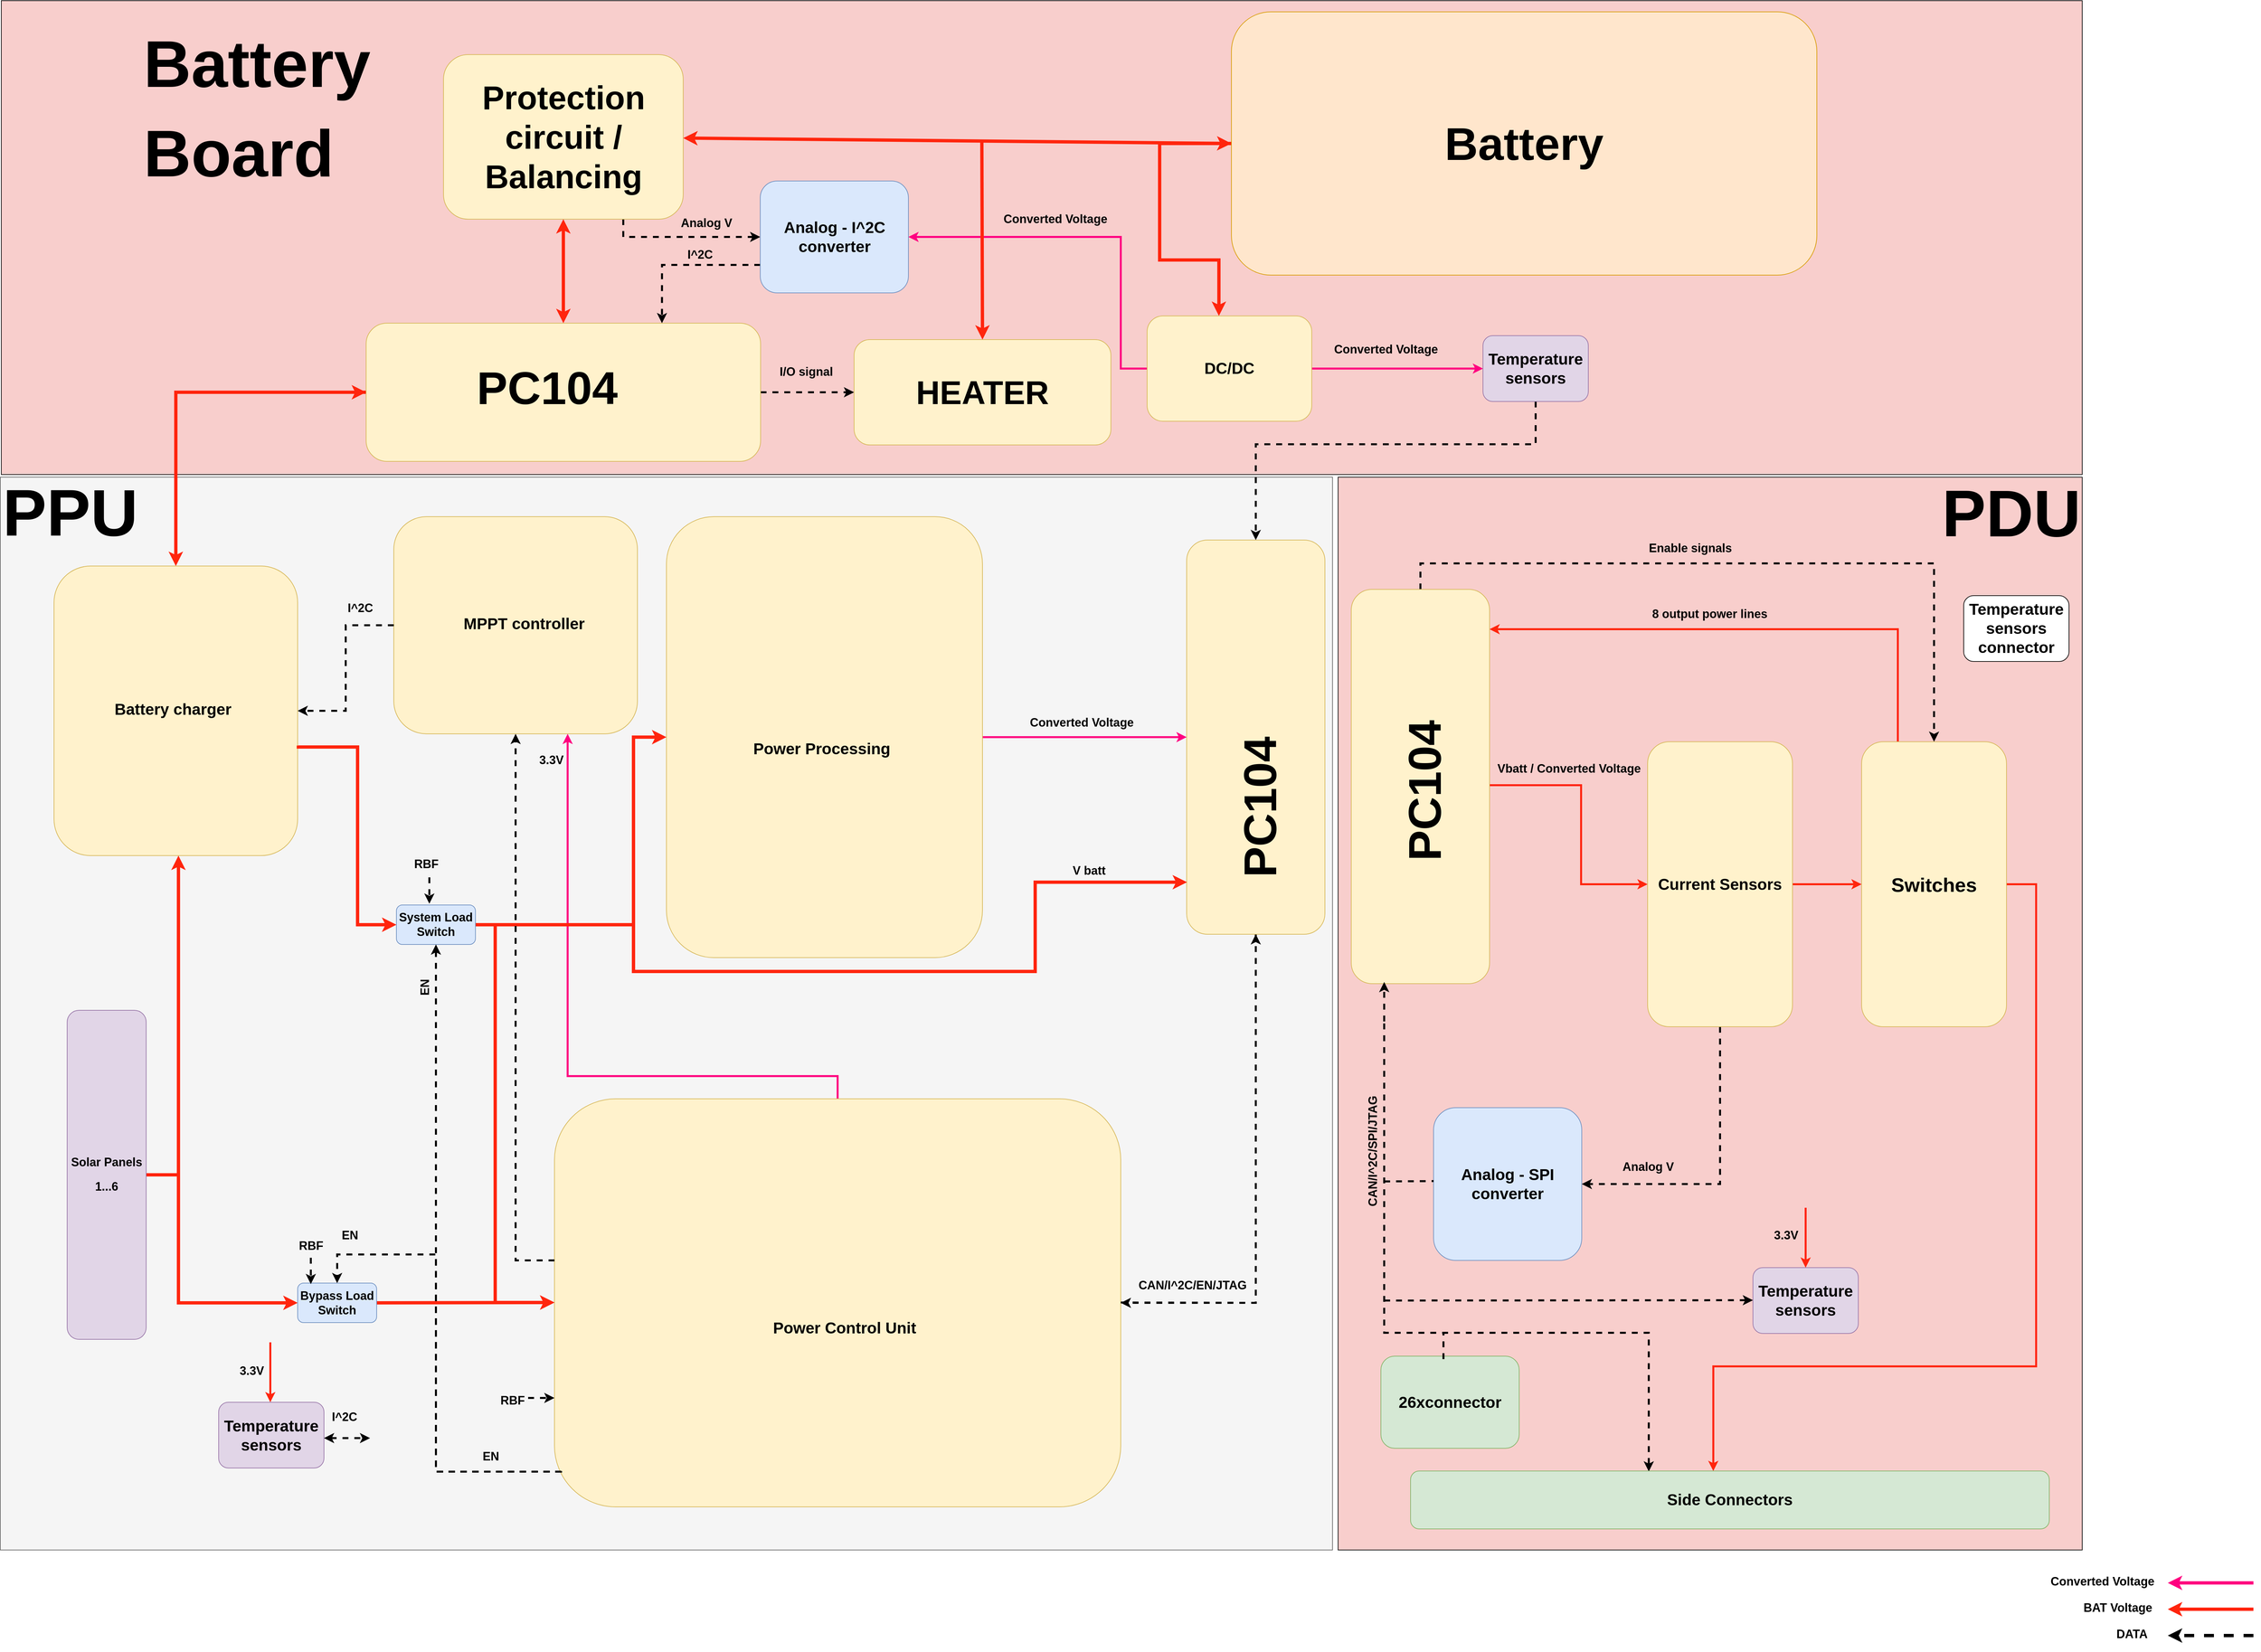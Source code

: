 <mxfile version="12.2.7" type="device" pages="1"><diagram id="giHXohWAdLUm914pXSXl" name="Page-1"><mxGraphModel dx="5321" dy="4972" grid="1" gridSize="10" guides="1" tooltips="1" connect="1" arrows="1" fold="1" page="1" pageScale="1" pageWidth="827" pageHeight="1169" math="0" shadow="0"><root><mxCell id="0"/><mxCell id="1" parent="0"/><mxCell id="T_Ia0frp9E9IHLGrRYD6-16" value="" style="rounded=0;whiteSpace=wrap;html=1;fillColor=#f5f5f5;strokeColor=#666666;fontColor=#333333;" vertex="1" parent="1"><mxGeometry x="-141.5" y="-670" width="2023" height="1630" as="geometry"/></mxCell><mxCell id="T_Ia0frp9E9IHLGrRYD6-27" value="" style="rounded=0;whiteSpace=wrap;html=1;fillColor=#F8CECC;align=left;" vertex="1" parent="1"><mxGeometry x="-140" y="-1394" width="3160" height="720" as="geometry"/></mxCell><mxCell id="T_Ia0frp9E9IHLGrRYD6-88" style="edgeStyle=orthogonalEdgeStyle;rounded=0;orthogonalLoop=1;jettySize=auto;html=1;exitX=0;exitY=0.5;exitDx=0;exitDy=0;strokeColor=#FF250D;strokeWidth=5;" edge="1" parent="1" source="T_Ia0frp9E9IHLGrRYD6-28" target="T_Ia0frp9E9IHLGrRYD6-86"><mxGeometry relative="1" as="geometry"><Array as="points"><mxPoint x="1619" y="-1177"/><mxPoint x="1619" y="-1000"/><mxPoint x="1709" y="-1000"/></Array></mxGeometry></mxCell><mxCell id="T_Ia0frp9E9IHLGrRYD6-28" value="&lt;h2 style=&quot;font-size: 70px&quot;&gt;&lt;font style=&quot;font-size: 70px&quot;&gt;Battery&lt;br&gt;&lt;/font&gt;&lt;/h2&gt;" style="rounded=1;whiteSpace=wrap;html=1;fillColor=#ffe6cc;strokeColor=#d79b00;" vertex="1" parent="1"><mxGeometry x="1728" y="-1377" width="889" height="400" as="geometry"/></mxCell><mxCell id="T_Ia0frp9E9IHLGrRYD6-37" style="edgeStyle=orthogonalEdgeStyle;rounded=0;orthogonalLoop=1;jettySize=auto;html=1;exitX=0.5;exitY=0;exitDx=0;exitDy=0;strokeColor=#FF250D;strokeWidth=5;" edge="1" parent="1" source="T_Ia0frp9E9IHLGrRYD6-29" target="_Jm-PfkKNoFrXeirZQfz-2"><mxGeometry relative="1" as="geometry"/></mxCell><mxCell id="T_Ia0frp9E9IHLGrRYD6-81" style="edgeStyle=orthogonalEdgeStyle;rounded=0;orthogonalLoop=1;jettySize=auto;html=1;exitX=0.5;exitY=1;exitDx=0;exitDy=0;strokeColor=#000000;strokeWidth=3;dashed=1;" edge="1" parent="1" source="T_Ia0frp9E9IHLGrRYD6-29" target="T_Ia0frp9E9IHLGrRYD6-78"><mxGeometry relative="1" as="geometry"/></mxCell><mxCell id="T_Ia0frp9E9IHLGrRYD6-29" value="" style="rounded=1;whiteSpace=wrap;html=1;fillColor=#fff2cc;strokeColor=#d6b656;rotation=-90;" vertex="1" parent="1"><mxGeometry x="608.5" y="-1098.5" width="210" height="599" as="geometry"/></mxCell><mxCell id="T_Ia0frp9E9IHLGrRYD6-78" value="&lt;h1 style=&quot;font-size: 50px&quot;&gt;HEATER&lt;/h1&gt;" style="rounded=1;whiteSpace=wrap;html=1;fillColor=#fff2cc;strokeColor=#d6b656;rotation=0;" vertex="1" parent="1"><mxGeometry x="1155" y="-879" width="390" height="160" as="geometry"/></mxCell><mxCell id="T_Ia0frp9E9IHLGrRYD6-89" style="edgeStyle=orthogonalEdgeStyle;rounded=0;orthogonalLoop=1;jettySize=auto;html=1;exitX=1;exitY=0.5;exitDx=0;exitDy=0;entryX=0;entryY=0.5;entryDx=0;entryDy=0;strokeColor=#FF0080;strokeWidth=3;" edge="1" parent="1" source="T_Ia0frp9E9IHLGrRYD6-86" target="T_Ia0frp9E9IHLGrRYD6-83"><mxGeometry relative="1" as="geometry"/></mxCell><mxCell id="T_Ia0frp9E9IHLGrRYD6-100" style="edgeStyle=orthogonalEdgeStyle;rounded=0;orthogonalLoop=1;jettySize=auto;html=1;exitX=0;exitY=0.5;exitDx=0;exitDy=0;entryX=1;entryY=0.5;entryDx=0;entryDy=0;strokeColor=#FF0080;strokeWidth=3;" edge="1" parent="1" source="T_Ia0frp9E9IHLGrRYD6-86" target="T_Ia0frp9E9IHLGrRYD6-98"><mxGeometry relative="1" as="geometry"><Array as="points"><mxPoint x="1560" y="-835"/><mxPoint x="1560" y="-1035"/></Array></mxGeometry></mxCell><mxCell id="T_Ia0frp9E9IHLGrRYD6-86" value="&lt;h1&gt;DC/DC&lt;/h1&gt;" style="rounded=1;whiteSpace=wrap;html=1;fillColor=#fff2cc;strokeColor=#d6b656;rotation=0;" vertex="1" parent="1"><mxGeometry x="1600" y="-915" width="250" height="160" as="geometry"/></mxCell><mxCell id="T_Ia0frp9E9IHLGrRYD6-30" value="&lt;h1 style=&quot;font-size: 70px&quot;&gt;PC104&lt;/h1&gt;" style="text;html=1;resizable=0;points=[];autosize=1;align=left;verticalAlign=top;spacingTop=-4;rotation=0;" vertex="1" parent="1"><mxGeometry x="579.5" y="-897" width="230" height="110" as="geometry"/></mxCell><mxCell id="T_Ia0frp9E9IHLGrRYD6-31" value="&lt;h1&gt;&lt;b style=&quot;white-space: normal ; font-size: 100px&quot;&gt;Battery &lt;br&gt;&lt;/b&gt;&lt;/h1&gt;&lt;h1&gt;&lt;b style=&quot;white-space: normal ; font-size: 100px&quot;&gt;Board &lt;/b&gt;&lt;br&gt;&lt;/h1&gt;" style="text;html=1;resizable=0;points=[];autosize=1;align=left;verticalAlign=top;spacingTop=-4;" vertex="1" parent="1"><mxGeometry x="73.5" y="-1377" width="360" height="140" as="geometry"/></mxCell><mxCell id="T_Ia0frp9E9IHLGrRYD6-32" value="" style="endArrow=classic;html=1;strokeColor=#FF250D;strokeWidth=5;entryX=0.5;entryY=0;entryDx=0;entryDy=0;" edge="1" parent="1" target="T_Ia0frp9E9IHLGrRYD6-29"><mxGeometry width="50" height="50" relative="1" as="geometry"><mxPoint x="243.5" y="-799" as="sourcePoint"/><mxPoint x="603.5" y="-863.5" as="targetPoint"/></mxGeometry></mxCell><mxCell id="T_Ia0frp9E9IHLGrRYD6-101" style="edgeStyle=orthogonalEdgeStyle;rounded=0;orthogonalLoop=1;jettySize=auto;html=1;exitX=0.75;exitY=1;exitDx=0;exitDy=0;entryX=0;entryY=0.5;entryDx=0;entryDy=0;strokeColor=#000000;strokeWidth=3;dashed=1;" edge="1" parent="1" source="T_Ia0frp9E9IHLGrRYD6-33" target="T_Ia0frp9E9IHLGrRYD6-98"><mxGeometry relative="1" as="geometry"/></mxCell><mxCell id="T_Ia0frp9E9IHLGrRYD6-33" value="&lt;h1 style=&quot;font-size: 50px&quot;&gt;&lt;font style=&quot;font-size: 50px&quot;&gt;Protection circuit / Balancing &lt;br&gt;&lt;/font&gt;&lt;/h1&gt;" style="rounded=1;whiteSpace=wrap;html=1;fillColor=#fff2cc;strokeColor=#d6b656;" vertex="1" parent="1"><mxGeometry x="531.5" y="-1312" width="364" height="250" as="geometry"/></mxCell><mxCell id="T_Ia0frp9E9IHLGrRYD6-34" value="" style="endArrow=classic;startArrow=classic;html=1;strokeColor=#FF250D;strokeWidth=5;entryX=0.5;entryY=1;entryDx=0;entryDy=0;exitX=1;exitY=0.5;exitDx=0;exitDy=0;" edge="1" parent="1" source="T_Ia0frp9E9IHLGrRYD6-29" target="T_Ia0frp9E9IHLGrRYD6-33"><mxGeometry width="50" height="50" relative="1" as="geometry"><mxPoint x="631.5" y="-981.5" as="sourcePoint"/><mxPoint x="681.5" y="-1031.5" as="targetPoint"/></mxGeometry></mxCell><mxCell id="T_Ia0frp9E9IHLGrRYD6-35" value="" style="endArrow=classic;startArrow=classic;html=1;strokeColor=#FF250D;strokeWidth=5;entryX=0;entryY=0.5;entryDx=0;entryDy=0;" edge="1" parent="1" source="T_Ia0frp9E9IHLGrRYD6-33" target="T_Ia0frp9E9IHLGrRYD6-28"><mxGeometry width="50" height="50" relative="1" as="geometry"><mxPoint x="923" y="-949" as="sourcePoint"/><mxPoint x="923" y="-1107" as="targetPoint"/></mxGeometry></mxCell><mxCell id="fzKdY-Oumn7kbAX8z68p-8" value="" style="rounded=1;whiteSpace=wrap;html=1;fillColor=#fff2cc;strokeColor=#d6b656;" parent="1" vertex="1"><mxGeometry x="456" y="-610" width="370" height="330" as="geometry"/></mxCell><mxCell id="T_Ia0frp9E9IHLGrRYD6-4" style="edgeStyle=orthogonalEdgeStyle;rounded=0;orthogonalLoop=1;jettySize=auto;html=1;exitX=0.5;exitY=0;exitDx=0;exitDy=0;strokeColor=#FF0080;strokeWidth=3;" edge="1" parent="1" source="_Jm-PfkKNoFrXeirZQfz-40"><mxGeometry relative="1" as="geometry"><mxPoint x="720" y="-280" as="targetPoint"/><Array as="points"><mxPoint x="1130" y="240"/><mxPoint x="720" y="240"/></Array></mxGeometry></mxCell><mxCell id="_Jm-PfkKNoFrXeirZQfz-40" value="" style="rounded=1;whiteSpace=wrap;html=1;fillColor=#fff2cc;strokeColor=#d6b656;" parent="1" vertex="1"><mxGeometry x="700" y="274.5" width="860" height="620" as="geometry"/></mxCell><mxCell id="_Jm-PfkKNoFrXeirZQfz-77" value="" style="rounded=0;whiteSpace=wrap;html=1;fillColor=#F8CECC;" parent="1" vertex="1"><mxGeometry x="1890" y="-670" width="1130" height="1630" as="geometry"/></mxCell><mxCell id="T_Ia0frp9E9IHLGrRYD6-46" style="edgeStyle=orthogonalEdgeStyle;rounded=0;orthogonalLoop=1;jettySize=auto;html=1;exitX=0.5;exitY=1;exitDx=0;exitDy=0;entryX=1;entryY=0.5;entryDx=0;entryDy=0;strokeColor=#000000;strokeWidth=3;dashed=1;" edge="1" parent="1" source="_Jm-PfkKNoFrXeirZQfz-73" target="_Jm-PfkKNoFrXeirZQfz-40"><mxGeometry relative="1" as="geometry"/></mxCell><mxCell id="_Jm-PfkKNoFrXeirZQfz-73" value="" style="rounded=1;whiteSpace=wrap;html=1;fillColor=#fff2cc;strokeColor=#d6b656;" parent="1" vertex="1"><mxGeometry x="1660" y="-574.5" width="210" height="599" as="geometry"/></mxCell><mxCell id="T_Ia0frp9E9IHLGrRYD6-45" style="edgeStyle=orthogonalEdgeStyle;rounded=0;orthogonalLoop=1;jettySize=auto;html=1;exitX=1;exitY=0.5;exitDx=0;exitDy=0;entryX=0;entryY=0.5;entryDx=0;entryDy=0;strokeColor=#FF0080;strokeWidth=3;" edge="1" parent="1" source="_Jm-PfkKNoFrXeirZQfz-18" target="_Jm-PfkKNoFrXeirZQfz-73"><mxGeometry relative="1" as="geometry"/></mxCell><mxCell id="_Jm-PfkKNoFrXeirZQfz-18" value="" style="rounded=1;whiteSpace=wrap;html=1;fillColor=#fff2cc;strokeColor=#d6b656;" parent="1" vertex="1"><mxGeometry x="870" y="-610" width="480" height="670" as="geometry"/></mxCell><mxCell id="_Jm-PfkKNoFrXeirZQfz-2" value="" style="rounded=1;whiteSpace=wrap;html=1;fillColor=#fff2cc;strokeColor=#d6b656;" parent="1" vertex="1"><mxGeometry x="-60" y="-535" width="370" height="440" as="geometry"/></mxCell><mxCell id="_Jm-PfkKNoFrXeirZQfz-14" style="edgeStyle=orthogonalEdgeStyle;rounded=0;orthogonalLoop=1;jettySize=auto;html=1;exitX=1;exitY=0.5;exitDx=0;exitDy=0;strokeColor=#FF250D;strokeWidth=5;" parent="1" source="_Jm-PfkKNoFrXeirZQfz-1" edge="1"><mxGeometry relative="1" as="geometry"><Array as="points"><mxPoint x="129" y="390"/><mxPoint x="129" y="-95"/></Array><mxPoint x="129" y="-95" as="targetPoint"/></mxGeometry></mxCell><mxCell id="_Jm-PfkKNoFrXeirZQfz-46" style="edgeStyle=orthogonalEdgeStyle;rounded=0;orthogonalLoop=1;jettySize=auto;html=1;exitX=1;exitY=0.5;exitDx=0;exitDy=0;entryX=0;entryY=0.5;entryDx=0;entryDy=0;strokeColor=#FF250D;strokeWidth=5;" parent="1" source="_Jm-PfkKNoFrXeirZQfz-1" target="_Jm-PfkKNoFrXeirZQfz-45" edge="1"><mxGeometry relative="1" as="geometry"><Array as="points"><mxPoint x="129" y="390"/><mxPoint x="129" y="585"/></Array></mxGeometry></mxCell><mxCell id="_Jm-PfkKNoFrXeirZQfz-1" value="&lt;div&gt;&lt;h2&gt;Solar Panels&lt;/h2&gt;&lt;/div&gt;&lt;div&gt;&lt;h2&gt;1...6&lt;/h2&gt;&lt;/div&gt;" style="rounded=1;whiteSpace=wrap;html=1;fillColor=#e1d5e7;strokeColor=#9673a6;" parent="1" vertex="1"><mxGeometry x="-40" y="140" width="120" height="500" as="geometry"/></mxCell><mxCell id="_Jm-PfkKNoFrXeirZQfz-17" value="" style="edgeStyle=orthogonalEdgeStyle;rounded=0;orthogonalLoop=1;jettySize=auto;html=1;strokeColor=#FF250D;strokeWidth=5;exitX=1.003;exitY=0.62;exitDx=0;exitDy=0;exitPerimeter=0;" parent="1" source="_Jm-PfkKNoFrXeirZQfz-2" target="_Jm-PfkKNoFrXeirZQfz-16" edge="1"><mxGeometry relative="1" as="geometry"><Array as="points"><mxPoint x="311" y="-260"/><mxPoint x="401" y="-260"/><mxPoint x="401" y="10"/></Array><mxPoint x="410" y="-260" as="sourcePoint"/></mxGeometry></mxCell><mxCell id="_Jm-PfkKNoFrXeirZQfz-146" style="edgeStyle=orthogonalEdgeStyle;rounded=0;orthogonalLoop=1;jettySize=auto;html=1;exitX=1;exitY=0.5;exitDx=0;exitDy=0;entryX=0.003;entryY=0.868;entryDx=0;entryDy=0;entryPerimeter=0;strokeColor=#FF250D;strokeWidth=5;" parent="1" source="_Jm-PfkKNoFrXeirZQfz-16" target="_Jm-PfkKNoFrXeirZQfz-73" edge="1"><mxGeometry relative="1" as="geometry"><Array as="points"><mxPoint x="820" y="10"/><mxPoint x="820" y="81"/><mxPoint x="1430" y="81"/><mxPoint x="1430" y="-55"/></Array></mxGeometry></mxCell><mxCell id="fzKdY-Oumn7kbAX8z68p-27" style="edgeStyle=orthogonalEdgeStyle;rounded=0;orthogonalLoop=1;jettySize=auto;html=1;exitX=1;exitY=0.5;exitDx=0;exitDy=0;strokeWidth=5;strokeColor=#FF250D;" parent="1" source="_Jm-PfkKNoFrXeirZQfz-16" edge="1"><mxGeometry relative="1" as="geometry"><Array as="points"><mxPoint x="610" y="10"/><mxPoint x="610" y="584"/></Array><mxPoint x="700" y="584" as="targetPoint"/></mxGeometry></mxCell><mxCell id="T_Ia0frp9E9IHLGrRYD6-6" style="edgeStyle=orthogonalEdgeStyle;rounded=0;orthogonalLoop=1;jettySize=auto;html=1;exitX=1;exitY=0.5;exitDx=0;exitDy=0;strokeColor=#FF250D;strokeWidth=5;" edge="1" parent="1" source="_Jm-PfkKNoFrXeirZQfz-16" target="_Jm-PfkKNoFrXeirZQfz-18"><mxGeometry relative="1" as="geometry"><Array as="points"><mxPoint x="820" y="10"/><mxPoint x="820" y="-275"/></Array></mxGeometry></mxCell><mxCell id="_Jm-PfkKNoFrXeirZQfz-16" value="&lt;h2&gt;System Load Switch&lt;/h2&gt;" style="rounded=1;whiteSpace=wrap;html=1;fillColor=#dae8fc;strokeColor=#6c8ebf;" parent="1" vertex="1"><mxGeometry x="460" y="-20" width="120" height="60" as="geometry"/></mxCell><mxCell id="_Jm-PfkKNoFrXeirZQfz-13" value="&lt;h1&gt;Battery charger&lt;/h1&gt;" style="text;html=1;resizable=0;points=[];autosize=1;align=left;verticalAlign=top;spacingTop=-4;" parent="1" vertex="1"><mxGeometry x="30" y="-350" width="190" height="50" as="geometry"/></mxCell><mxCell id="_Jm-PfkKNoFrXeirZQfz-41" value="&lt;h1&gt;Power Processing&lt;/h1&gt;" style="text;html=1;resizable=0;points=[];autosize=1;align=left;verticalAlign=top;spacingTop=-4;" parent="1" vertex="1"><mxGeometry x="1000" y="-290" width="220" height="50" as="geometry"/></mxCell><mxCell id="_Jm-PfkKNoFrXeirZQfz-47" style="edgeStyle=orthogonalEdgeStyle;rounded=0;orthogonalLoop=1;jettySize=auto;html=1;exitX=1;exitY=0.5;exitDx=0;exitDy=0;strokeColor=#FF250D;strokeWidth=5;" parent="1" source="_Jm-PfkKNoFrXeirZQfz-45" edge="1"><mxGeometry relative="1" as="geometry"><mxPoint x="700" y="584" as="targetPoint"/></mxGeometry></mxCell><mxCell id="_Jm-PfkKNoFrXeirZQfz-45" value="&lt;h2&gt;Bypass Load Switch&lt;/h2&gt;" style="rounded=1;whiteSpace=wrap;html=1;fillColor=#dae8fc;strokeColor=#6c8ebf;" parent="1" vertex="1"><mxGeometry x="310" y="554.5" width="120" height="60" as="geometry"/></mxCell><mxCell id="_Jm-PfkKNoFrXeirZQfz-57" style="edgeStyle=orthogonalEdgeStyle;rounded=0;orthogonalLoop=1;jettySize=auto;html=1;entryX=0.5;entryY=0;entryDx=0;entryDy=0;strokeColor=#000000;strokeWidth=3;dashed=1;" parent="1" target="_Jm-PfkKNoFrXeirZQfz-45" edge="1"><mxGeometry relative="1" as="geometry"><Array as="points"><mxPoint x="520" y="841"/><mxPoint x="520" y="511"/><mxPoint x="370" y="511"/></Array><mxPoint x="710" y="840" as="sourcePoint"/></mxGeometry></mxCell><mxCell id="_Jm-PfkKNoFrXeirZQfz-60" style="edgeStyle=orthogonalEdgeStyle;rounded=0;orthogonalLoop=1;jettySize=auto;html=1;dashed=1;strokeColor=#000000;strokeWidth=3;" parent="1" target="_Jm-PfkKNoFrXeirZQfz-16" edge="1"><mxGeometry relative="1" as="geometry"><Array as="points"><mxPoint x="520" y="841"/></Array><mxPoint x="710" y="841" as="sourcePoint"/></mxGeometry></mxCell><mxCell id="fzKdY-Oumn7kbAX8z68p-13" style="edgeStyle=orthogonalEdgeStyle;rounded=0;orthogonalLoop=1;jettySize=auto;html=1;dashed=1;strokeWidth=3;" parent="1" edge="1"><mxGeometry relative="1" as="geometry"><Array as="points"><mxPoint x="641" y="520"/></Array><mxPoint x="700" y="520" as="sourcePoint"/><mxPoint x="641" y="-280" as="targetPoint"/></mxGeometry></mxCell><mxCell id="_Jm-PfkKNoFrXeirZQfz-56" value="&lt;h1&gt;Power Control Unit&lt;/h1&gt;" style="text;html=1;resizable=0;points=[];autosize=1;align=left;verticalAlign=top;spacingTop=-4;" parent="1" vertex="1"><mxGeometry x="1030" y="590" width="230" height="50" as="geometry"/></mxCell><mxCell id="_Jm-PfkKNoFrXeirZQfz-123" style="edgeStyle=orthogonalEdgeStyle;rounded=0;orthogonalLoop=1;jettySize=auto;html=1;dashed=1;strokeColor=#000000;strokeWidth=3;" parent="1" target="_Jm-PfkKNoFrXeirZQfz-73" edge="1"><mxGeometry relative="1" as="geometry"><mxPoint x="1560" y="584" as="sourcePoint"/></mxGeometry></mxCell><mxCell id="_Jm-PfkKNoFrXeirZQfz-155" style="edgeStyle=orthogonalEdgeStyle;rounded=0;orthogonalLoop=1;jettySize=auto;html=1;exitX=0.5;exitY=0;exitDx=0;exitDy=0;entryX=0.5;entryY=0;entryDx=0;entryDy=0;strokeColor=#000000;strokeWidth=3;dashed=1;" parent="1" source="_Jm-PfkKNoFrXeirZQfz-82" target="_Jm-PfkKNoFrXeirZQfz-132" edge="1"><mxGeometry relative="1" as="geometry"><Array as="points"><mxPoint x="2015" y="-539"/><mxPoint x="2795" y="-539"/></Array></mxGeometry></mxCell><mxCell id="_Jm-PfkKNoFrXeirZQfz-160" style="edgeStyle=orthogonalEdgeStyle;rounded=0;orthogonalLoop=1;jettySize=auto;html=1;entryX=0.373;entryY=0.008;entryDx=0;entryDy=0;entryPerimeter=0;strokeColor=#000000;strokeWidth=3;dashed=1;" parent="1" target="_Jm-PfkKNoFrXeirZQfz-157" edge="1"><mxGeometry relative="1" as="geometry"><Array as="points"><mxPoint x="1960" y="170"/><mxPoint x="1960" y="630"/><mxPoint x="2362" y="630"/></Array><mxPoint x="1960" y="160" as="sourcePoint"/></mxGeometry></mxCell><mxCell id="T_Ia0frp9E9IHLGrRYD6-57" style="edgeStyle=orthogonalEdgeStyle;rounded=0;orthogonalLoop=1;jettySize=auto;html=1;strokeColor=#FF250D;strokeWidth=3;entryX=0;entryY=0.5;entryDx=0;entryDy=0;" edge="1" parent="1" target="_Jm-PfkKNoFrXeirZQfz-135"><mxGeometry relative="1" as="geometry"><mxPoint x="2120" y="-201" as="sourcePoint"/><mxPoint x="2360" y="-201" as="targetPoint"/><Array as="points"><mxPoint x="2259" y="-202"/><mxPoint x="2259" y="-52"/></Array></mxGeometry></mxCell><mxCell id="_Jm-PfkKNoFrXeirZQfz-82" value="" style="rounded=1;whiteSpace=wrap;html=1;fillColor=#fff2cc;strokeColor=#d6b656;" parent="1" vertex="1"><mxGeometry x="1910" y="-499.5" width="210" height="599" as="geometry"/></mxCell><mxCell id="_Jm-PfkKNoFrXeirZQfz-74" value="&lt;h1 style=&quot;font-size: 100px&quot;&gt;&lt;font style=&quot;font-size: 100px&quot;&gt;PDU&lt;/font&gt;&lt;/h1&gt;" style="text;html=1;resizable=0;points=[];autosize=1;align=left;verticalAlign=top;spacingTop=-4;" parent="1" vertex="1"><mxGeometry x="2805" y="-745" width="230" height="150" as="geometry"/></mxCell><mxCell id="_Jm-PfkKNoFrXeirZQfz-79" value="&lt;h1&gt;&lt;font style=&quot;font-size: 100px&quot;&gt;PPU&lt;/font&gt;&lt;/h1&gt;" style="text;html=1;resizable=0;points=[];autosize=1;align=left;verticalAlign=top;spacingTop=-4;" parent="1" vertex="1"><mxGeometry x="-140" y="-695" width="220" height="80" as="geometry"/></mxCell><mxCell id="_Jm-PfkKNoFrXeirZQfz-80" value="&lt;h1 style=&quot;font-size: 70px&quot;&gt;PC104&lt;/h1&gt;" style="text;html=1;resizable=0;points=[];autosize=1;align=left;verticalAlign=top;spacingTop=-4;rotation=-90;" parent="1" vertex="1"><mxGeometry x="1620" y="-230" width="230" height="110" as="geometry"/></mxCell><mxCell id="_Jm-PfkKNoFrXeirZQfz-84" value="&lt;h1 style=&quot;font-size: 70px&quot;&gt;PC104&lt;/h1&gt;" style="text;html=1;resizable=0;points=[];autosize=1;align=left;verticalAlign=top;spacingTop=-4;rotation=-90;" parent="1" vertex="1"><mxGeometry x="1870" y="-255" width="230" height="110" as="geometry"/></mxCell><mxCell id="_Jm-PfkKNoFrXeirZQfz-126" value="&lt;h2&gt;CAN/I^2C/EN/JTAG&lt;/h2&gt;" style="text;html=1;resizable=0;points=[];autosize=1;align=left;verticalAlign=top;spacingTop=-4;" parent="1" vertex="1"><mxGeometry x="1585" y="529.5" width="180" height="50" as="geometry"/></mxCell><mxCell id="_Jm-PfkKNoFrXeirZQfz-130" value="&lt;h1&gt;26xconnector&lt;/h1&gt;" style="rounded=1;whiteSpace=wrap;html=1;fillColor=#d5e8d4;strokeColor=#82b366;" parent="1" vertex="1"><mxGeometry x="1955" y="665.5" width="210" height="140" as="geometry"/></mxCell><mxCell id="_Jm-PfkKNoFrXeirZQfz-153" style="edgeStyle=orthogonalEdgeStyle;rounded=0;orthogonalLoop=1;jettySize=auto;html=1;exitX=0.25;exitY=0;exitDx=0;exitDy=0;strokeColor=#FF250D;strokeWidth=3;" parent="1" source="_Jm-PfkKNoFrXeirZQfz-132" target="_Jm-PfkKNoFrXeirZQfz-82" edge="1"><mxGeometry relative="1" as="geometry"><Array as="points"><mxPoint x="2740" y="-439"/></Array></mxGeometry></mxCell><mxCell id="_Jm-PfkKNoFrXeirZQfz-159" style="edgeStyle=orthogonalEdgeStyle;rounded=0;orthogonalLoop=1;jettySize=auto;html=1;exitX=1;exitY=0.5;exitDx=0;exitDy=0;entryX=0.474;entryY=0;entryDx=0;entryDy=0;entryPerimeter=0;strokeColor=#FF250D;strokeWidth=3;" parent="1" source="_Jm-PfkKNoFrXeirZQfz-132" target="_Jm-PfkKNoFrXeirZQfz-157" edge="1"><mxGeometry relative="1" as="geometry"><Array as="points"><mxPoint x="2950" y="-51"/><mxPoint x="2950" y="681"/><mxPoint x="2460" y="681"/></Array></mxGeometry></mxCell><mxCell id="_Jm-PfkKNoFrXeirZQfz-132" value="&lt;h1 style=&quot;font-size: 30px&quot;&gt;Switches&lt;/h1&gt;" style="rounded=1;whiteSpace=wrap;html=1;fillColor=#fff2cc;strokeColor=#d6b656;" parent="1" vertex="1"><mxGeometry x="2685" y="-268" width="220" height="433" as="geometry"/></mxCell><mxCell id="_Jm-PfkKNoFrXeirZQfz-137" style="edgeStyle=orthogonalEdgeStyle;rounded=0;orthogonalLoop=1;jettySize=auto;html=1;exitX=1;exitY=0.5;exitDx=0;exitDy=0;strokeColor=#FF250D;strokeWidth=3;" parent="1" source="_Jm-PfkKNoFrXeirZQfz-135" target="_Jm-PfkKNoFrXeirZQfz-132" edge="1"><mxGeometry relative="1" as="geometry"/></mxCell><mxCell id="_Jm-PfkKNoFrXeirZQfz-149" style="edgeStyle=orthogonalEdgeStyle;rounded=0;orthogonalLoop=1;jettySize=auto;html=1;exitX=0.5;exitY=1;exitDx=0;exitDy=0;entryX=1;entryY=0.5;entryDx=0;entryDy=0;strokeColor=#000000;strokeWidth=3;dashed=1;" parent="1" source="_Jm-PfkKNoFrXeirZQfz-135" target="_Jm-PfkKNoFrXeirZQfz-148" edge="1"><mxGeometry relative="1" as="geometry"/></mxCell><mxCell id="_Jm-PfkKNoFrXeirZQfz-135" value="&lt;h1&gt;Current Sensors&lt;/h1&gt;" style="rounded=1;whiteSpace=wrap;html=1;fillColor=#fff2cc;strokeColor=#d6b656;" parent="1" vertex="1"><mxGeometry x="2360" y="-268" width="220" height="433" as="geometry"/></mxCell><mxCell id="_Jm-PfkKNoFrXeirZQfz-147" value="&lt;h2&gt;V batt&lt;/h2&gt;" style="text;html=1;resizable=0;points=[];autosize=1;align=left;verticalAlign=top;spacingTop=-4;" parent="1" vertex="1"><mxGeometry x="1485" y="-100" width="60" height="50" as="geometry"/></mxCell><mxCell id="_Jm-PfkKNoFrXeirZQfz-148" value="&lt;h1&gt;Analog - SPI converter&lt;/h1&gt;" style="rounded=1;whiteSpace=wrap;html=1;fillColor=#dae8fc;strokeColor=#6c8ebf;" parent="1" vertex="1"><mxGeometry x="2035" y="288" width="225" height="232" as="geometry"/></mxCell><mxCell id="_Jm-PfkKNoFrXeirZQfz-150" value="&lt;h2&gt;Analog V&lt;br&gt;&lt;/h2&gt;" style="text;html=1;resizable=0;points=[];autosize=1;align=left;verticalAlign=top;spacingTop=-4;" parent="1" vertex="1"><mxGeometry x="2320" y="350" width="90" height="50" as="geometry"/></mxCell><mxCell id="_Jm-PfkKNoFrXeirZQfz-154" value="&lt;h2&gt;8 output power lines&lt;br&gt;&lt;/h2&gt;" style="text;html=1;resizable=0;points=[];autosize=1;align=left;verticalAlign=top;spacingTop=-4;" parent="1" vertex="1"><mxGeometry x="2365" y="-490" width="190" height="50" as="geometry"/></mxCell><mxCell id="_Jm-PfkKNoFrXeirZQfz-156" value="&lt;h2&gt;Enable signals&lt;/h2&gt;" style="text;html=1;resizable=0;points=[];autosize=1;align=left;verticalAlign=top;spacingTop=-4;" parent="1" vertex="1"><mxGeometry x="2360" y="-590" width="140" height="50" as="geometry"/></mxCell><mxCell id="_Jm-PfkKNoFrXeirZQfz-157" value="&lt;h1&gt;Side Connectors&lt;/h1&gt;" style="rounded=1;whiteSpace=wrap;html=1;fillColor=#d5e8d4;strokeColor=#82b366;" parent="1" vertex="1"><mxGeometry x="2000" y="840" width="970" height="88" as="geometry"/></mxCell><mxCell id="_Jm-PfkKNoFrXeirZQfz-165" value="&lt;h1&gt;Temperature sensors&lt;/h1&gt;" style="rounded=1;whiteSpace=wrap;html=1;fillColor=#e1d5e7;strokeColor=#9673a6;" parent="1" vertex="1"><mxGeometry x="2520" y="531" width="160" height="100" as="geometry"/></mxCell><mxCell id="_Jm-PfkKNoFrXeirZQfz-168" value="&lt;h2&gt;3.3V&lt;/h2&gt;" style="text;html=1;resizable=0;points=[];autosize=1;align=left;verticalAlign=top;spacingTop=-4;" parent="1" vertex="1"><mxGeometry x="2550" y="454" width="50" height="50" as="geometry"/></mxCell><mxCell id="_Jm-PfkKNoFrXeirZQfz-169" value="" style="endArrow=classic;html=1;strokeColor=#FF250D;strokeWidth=3;entryX=0.5;entryY=0;entryDx=0;entryDy=0;" parent="1" target="_Jm-PfkKNoFrXeirZQfz-165" edge="1"><mxGeometry width="50" height="50" relative="1" as="geometry"><mxPoint x="2600" y="440" as="sourcePoint"/><mxPoint x="2650" y="375" as="targetPoint"/></mxGeometry></mxCell><mxCell id="_Jm-PfkKNoFrXeirZQfz-173" value="&lt;h1&gt;Temperature sensors&lt;/h1&gt;" style="rounded=1;whiteSpace=wrap;html=1;fillColor=#e1d5e7;strokeColor=#9673a6;" parent="1" vertex="1"><mxGeometry x="190" y="735.5" width="160" height="100" as="geometry"/></mxCell><mxCell id="_Jm-PfkKNoFrXeirZQfz-174" value="" style="endArrow=classic;html=1;strokeColor=#FF250D;strokeWidth=3;entryX=0.5;entryY=0;entryDx=0;entryDy=0;" parent="1" edge="1"><mxGeometry width="50" height="50" relative="1" as="geometry"><mxPoint x="268.5" y="644.5" as="sourcePoint"/><mxPoint x="268.5" y="735.5" as="targetPoint"/></mxGeometry></mxCell><mxCell id="_Jm-PfkKNoFrXeirZQfz-175" value="&lt;h2&gt;3.3V&lt;/h2&gt;" style="text;html=1;resizable=0;points=[];autosize=1;align=left;verticalAlign=top;spacingTop=-4;" parent="1" vertex="1"><mxGeometry x="220" y="660" width="50" height="50" as="geometry"/></mxCell><mxCell id="_Jm-PfkKNoFrXeirZQfz-177" value="" style="endArrow=classic;startArrow=classic;html=1;dashed=1;strokeColor=#000000;strokeWidth=3;" parent="1" edge="1"><mxGeometry width="50" height="50" relative="1" as="geometry"><mxPoint x="350" y="790" as="sourcePoint"/><mxPoint x="420" y="790" as="targetPoint"/></mxGeometry></mxCell><mxCell id="_Jm-PfkKNoFrXeirZQfz-178" value="&lt;h2&gt;I^2C&lt;/h2&gt;" style="text;html=1;resizable=0;points=[];autosize=1;align=left;verticalAlign=top;spacingTop=-4;" parent="1" vertex="1"><mxGeometry x="360" y="730" width="50" height="50" as="geometry"/></mxCell><mxCell id="fzKdY-Oumn7kbAX8z68p-11" style="edgeStyle=orthogonalEdgeStyle;rounded=0;orthogonalLoop=1;jettySize=auto;html=1;exitX=0;exitY=0.5;exitDx=0;exitDy=0;strokeWidth=3;dashed=1;" parent="1" source="fzKdY-Oumn7kbAX8z68p-8" target="_Jm-PfkKNoFrXeirZQfz-2" edge="1"><mxGeometry relative="1" as="geometry"><mxPoint x="566" y="-465" as="sourcePoint"/></mxGeometry></mxCell><mxCell id="fzKdY-Oumn7kbAX8z68p-12" value="&lt;h1&gt;MPPT controller&lt;/h1&gt;" style="text;html=1;resizable=0;points=[];autosize=1;align=left;verticalAlign=top;spacingTop=-4;" parent="1" vertex="1"><mxGeometry x="560" y="-480" width="200" height="50" as="geometry"/></mxCell><mxCell id="fzKdY-Oumn7kbAX8z68p-18" value="&lt;h1&gt;Temperature sensors connector&lt;/h1&gt;" style="rounded=1;whiteSpace=wrap;html=1;" parent="1" vertex="1"><mxGeometry x="2840" y="-490" width="160" height="100" as="geometry"/></mxCell><mxCell id="T_Ia0frp9E9IHLGrRYD6-9" value="&lt;h2&gt;I^2C&lt;/h2&gt;" style="text;html=1;resizable=0;points=[];autosize=1;align=left;verticalAlign=top;spacingTop=-4;rotation=0;" vertex="1" parent="1"><mxGeometry x="383.5" y="-499.5" width="50" height="50" as="geometry"/></mxCell><mxCell id="T_Ia0frp9E9IHLGrRYD6-10" value="&lt;h2&gt;EN&lt;/h2&gt;" style="text;html=1;resizable=0;points=[];autosize=1;align=left;verticalAlign=top;spacingTop=-4;" vertex="1" parent="1"><mxGeometry x="375" y="454" width="40" height="50" as="geometry"/></mxCell><mxCell id="T_Ia0frp9E9IHLGrRYD6-11" value="&lt;h2&gt;EN&lt;/h2&gt;" style="text;html=1;resizable=0;points=[];autosize=1;align=left;verticalAlign=top;spacingTop=-4;" vertex="1" parent="1"><mxGeometry x="588.5" y="790" width="40" height="50" as="geometry"/></mxCell><mxCell id="T_Ia0frp9E9IHLGrRYD6-13" value="&lt;h2&gt;EN&lt;/h2&gt;" style="text;html=1;resizable=0;points=[];autosize=1;align=left;verticalAlign=top;spacingTop=-4;rotation=-90;" vertex="1" parent="1"><mxGeometry x="480" y="74.5" width="40" height="50" as="geometry"/></mxCell><mxCell id="T_Ia0frp9E9IHLGrRYD6-48" value="" style="endArrow=classic;html=1;dashed=1;strokeColor=#000000;strokeWidth=3;" edge="1" parent="1"><mxGeometry width="50" height="50" relative="1" as="geometry"><mxPoint x="330" y="516" as="sourcePoint"/><mxPoint x="330" y="556" as="targetPoint"/></mxGeometry></mxCell><mxCell id="T_Ia0frp9E9IHLGrRYD6-49" value="&lt;h2&gt;RBF&lt;/h2&gt;" style="text;html=1;resizable=0;points=[];autosize=1;align=left;verticalAlign=top;spacingTop=-4;" vertex="1" parent="1"><mxGeometry x="310" y="470" width="50" height="50" as="geometry"/></mxCell><mxCell id="T_Ia0frp9E9IHLGrRYD6-50" value="" style="endArrow=classic;html=1;dashed=1;strokeColor=#000000;strokeWidth=3;" edge="1" parent="1"><mxGeometry width="50" height="50" relative="1" as="geometry"><mxPoint x="510.0" y="-62" as="sourcePoint"/><mxPoint x="510.0" y="-22" as="targetPoint"/></mxGeometry></mxCell><mxCell id="T_Ia0frp9E9IHLGrRYD6-51" value="&lt;h2&gt;RBF&lt;/h2&gt;" style="text;html=1;resizable=0;points=[];autosize=1;align=left;verticalAlign=top;spacingTop=-4;" vertex="1" parent="1"><mxGeometry x="485" y="-110" width="50" height="50" as="geometry"/></mxCell><mxCell id="T_Ia0frp9E9IHLGrRYD6-52" value="&lt;h2&gt;3.3V&lt;/h2&gt;" style="text;html=1;resizable=0;points=[];autosize=1;align=left;verticalAlign=top;spacingTop=-4;" vertex="1" parent="1"><mxGeometry x="675" y="-268" width="50" height="50" as="geometry"/></mxCell><mxCell id="T_Ia0frp9E9IHLGrRYD6-54" value="" style="endArrow=classic;html=1;dashed=1;strokeColor=#000000;strokeWidth=3;" edge="1" parent="1"><mxGeometry width="50" height="50" relative="1" as="geometry"><mxPoint x="660" y="729" as="sourcePoint"/><mxPoint x="700.0" y="729" as="targetPoint"/></mxGeometry></mxCell><mxCell id="T_Ia0frp9E9IHLGrRYD6-55" value="&lt;h2&gt;RBF&lt;/h2&gt;" style="text;html=1;resizable=0;points=[];autosize=1;align=left;verticalAlign=top;spacingTop=-4;" vertex="1" parent="1"><mxGeometry x="616" y="705" width="50" height="50" as="geometry"/></mxCell><mxCell id="T_Ia0frp9E9IHLGrRYD6-56" value="&lt;h2&gt;Converted Voltage&lt;/h2&gt;" style="text;html=1;resizable=0;points=[];autosize=1;align=left;verticalAlign=top;spacingTop=-4;" vertex="1" parent="1"><mxGeometry x="1420" y="-325" width="170" height="50" as="geometry"/></mxCell><mxCell id="T_Ia0frp9E9IHLGrRYD6-59" value="" style="endArrow=none;dashed=1;html=1;strokeColor=#000000;strokeWidth=3;" edge="1" parent="1"><mxGeometry width="50" height="50" relative="1" as="geometry"><mxPoint x="1960" y="400" as="sourcePoint"/><mxPoint x="2035" y="399.5" as="targetPoint"/></mxGeometry></mxCell><mxCell id="T_Ia0frp9E9IHLGrRYD6-63" value="" style="endArrow=classic;html=1;strokeColor=#000000;strokeWidth=3;dashed=1;" edge="1" parent="1"><mxGeometry width="50" height="50" relative="1" as="geometry"><mxPoint x="1960" y="581" as="sourcePoint"/><mxPoint x="2520" y="580.5" as="targetPoint"/></mxGeometry></mxCell><mxCell id="T_Ia0frp9E9IHLGrRYD6-64" value="" style="endArrow=classic;html=1;dashed=1;strokeColor=#000000;strokeWidth=3;" edge="1" parent="1"><mxGeometry width="50" height="50" relative="1" as="geometry"><mxPoint x="1960" y="157" as="sourcePoint"/><mxPoint x="1960" y="97" as="targetPoint"/></mxGeometry></mxCell><mxCell id="T_Ia0frp9E9IHLGrRYD6-65" value="&lt;h2&gt;CAN/I^2C/SPI/JTAG&lt;/h2&gt;" style="text;html=1;resizable=0;points=[];autosize=1;align=left;verticalAlign=top;spacingTop=-4;rotation=-90;" vertex="1" parent="1"><mxGeometry x="1850" y="325" width="180" height="50" as="geometry"/></mxCell><mxCell id="T_Ia0frp9E9IHLGrRYD6-68" value="" style="endArrow=none;dashed=1;html=1;strokeColor=#000000;strokeWidth=3;" edge="1" parent="1"><mxGeometry width="50" height="50" relative="1" as="geometry"><mxPoint x="2050" y="670" as="sourcePoint"/><mxPoint x="2050" y="631" as="targetPoint"/></mxGeometry></mxCell><mxCell id="T_Ia0frp9E9IHLGrRYD6-70" value="" style="endArrow=classic;html=1;strokeColor=#FF0080;strokeWidth=5;" edge="1" parent="1"><mxGeometry width="50" height="50" relative="1" as="geometry"><mxPoint x="3280" y="1010" as="sourcePoint"/><mxPoint x="3150" y="1010" as="targetPoint"/></mxGeometry></mxCell><mxCell id="T_Ia0frp9E9IHLGrRYD6-71" value="" style="endArrow=classic;html=1;strokeColor=#FF250D;strokeWidth=5;" edge="1" parent="1"><mxGeometry width="50" height="50" relative="1" as="geometry"><mxPoint x="3280" y="1050" as="sourcePoint"/><mxPoint x="3150" y="1050" as="targetPoint"/></mxGeometry></mxCell><mxCell id="T_Ia0frp9E9IHLGrRYD6-72" value="" style="endArrow=classic;html=1;dashed=1;strokeColor=#000000;strokeWidth=5;" edge="1" parent="1"><mxGeometry width="50" height="50" relative="1" as="geometry"><mxPoint x="3280" y="1090" as="sourcePoint"/><mxPoint x="3150" y="1090" as="targetPoint"/></mxGeometry></mxCell><mxCell id="T_Ia0frp9E9IHLGrRYD6-73" value="&lt;h2&gt;DATA&lt;/h2&gt;" style="text;html=1;resizable=0;points=[];autosize=1;align=left;verticalAlign=top;spacingTop=-4;" vertex="1" parent="1"><mxGeometry x="3070" y="1060" width="60" height="50" as="geometry"/></mxCell><mxCell id="T_Ia0frp9E9IHLGrRYD6-74" value="&lt;h2&gt;BAT Voltage&lt;/h2&gt;" style="text;html=1;resizable=0;points=[];autosize=1;align=left;verticalAlign=top;spacingTop=-4;" vertex="1" parent="1"><mxGeometry x="3020" y="1020" width="120" height="50" as="geometry"/></mxCell><mxCell id="T_Ia0frp9E9IHLGrRYD6-77" value="&lt;h2&gt;Converted Voltage&lt;/h2&gt;" style="text;html=1;resizable=0;points=[];autosize=1;align=left;verticalAlign=top;spacingTop=-4;" vertex="1" parent="1"><mxGeometry x="2970" y="980" width="170" height="50" as="geometry"/></mxCell><mxCell id="T_Ia0frp9E9IHLGrRYD6-80" value="" style="endArrow=classic;html=1;strokeColor=#FF250D;strokeWidth=5;entryX=0.5;entryY=0;entryDx=0;entryDy=0;" edge="1" parent="1" target="T_Ia0frp9E9IHLGrRYD6-78"><mxGeometry width="50" height="50" relative="1" as="geometry"><mxPoint x="1349" y="-1180" as="sourcePoint"/><mxPoint x="1349" y="-902" as="targetPoint"/></mxGeometry></mxCell><mxCell id="T_Ia0frp9E9IHLGrRYD6-99" style="edgeStyle=orthogonalEdgeStyle;rounded=0;orthogonalLoop=1;jettySize=auto;html=1;exitX=0.5;exitY=1;exitDx=0;exitDy=0;dashed=1;strokeColor=#000000;strokeWidth=3;" edge="1" parent="1" source="T_Ia0frp9E9IHLGrRYD6-83" target="_Jm-PfkKNoFrXeirZQfz-73"><mxGeometry relative="1" as="geometry"><Array as="points"><mxPoint x="2190" y="-720"/><mxPoint x="1765" y="-720"/></Array></mxGeometry></mxCell><mxCell id="T_Ia0frp9E9IHLGrRYD6-83" value="&lt;h1&gt;Temperature sensors&lt;/h1&gt;" style="rounded=1;whiteSpace=wrap;html=1;fillColor=#e1d5e7;strokeColor=#9673a6;" vertex="1" parent="1"><mxGeometry x="2110" y="-885" width="160" height="100" as="geometry"/></mxCell><mxCell id="T_Ia0frp9E9IHLGrRYD6-94" value="&lt;h2&gt;Vbatt / Converted Voltage&lt;/h2&gt;" style="text;html=1;resizable=0;points=[];autosize=1;align=left;verticalAlign=top;spacingTop=-4;" vertex="1" parent="1"><mxGeometry x="2130" y="-255" width="230" height="50" as="geometry"/></mxCell><mxCell id="T_Ia0frp9E9IHLGrRYD6-97" value="&lt;h2&gt;I/O signal&lt;/h2&gt;" style="text;html=1;resizable=0;points=[];autosize=1;align=left;verticalAlign=top;spacingTop=-4;" vertex="1" parent="1"><mxGeometry x="1040" y="-858" width="90" height="50" as="geometry"/></mxCell><mxCell id="T_Ia0frp9E9IHLGrRYD6-102" style="edgeStyle=orthogonalEdgeStyle;rounded=0;orthogonalLoop=1;jettySize=auto;html=1;exitX=0;exitY=0.75;exitDx=0;exitDy=0;entryX=1;entryY=0.75;entryDx=0;entryDy=0;dashed=1;strokeColor=#000000;strokeWidth=3;" edge="1" parent="1" source="T_Ia0frp9E9IHLGrRYD6-98" target="T_Ia0frp9E9IHLGrRYD6-29"><mxGeometry relative="1" as="geometry"/></mxCell><mxCell id="T_Ia0frp9E9IHLGrRYD6-98" value="&lt;h1&gt;Analog - I^2C converter&lt;/h1&gt;" style="rounded=1;whiteSpace=wrap;html=1;fillColor=#dae8fc;strokeColor=#6c8ebf;" vertex="1" parent="1"><mxGeometry x="1012.5" y="-1120" width="225" height="170" as="geometry"/></mxCell><mxCell id="T_Ia0frp9E9IHLGrRYD6-103" value="&lt;h2&gt;Analog V&lt;br&gt;&lt;/h2&gt;" style="text;html=1;resizable=0;points=[];autosize=1;align=left;verticalAlign=top;spacingTop=-4;" vertex="1" parent="1"><mxGeometry x="890" y="-1084" width="90" height="50" as="geometry"/></mxCell><mxCell id="T_Ia0frp9E9IHLGrRYD6-104" value="&lt;h2&gt;I^2C&lt;/h2&gt;" style="text;html=1;" vertex="1" parent="1"><mxGeometry x="900" y="-1040" width="70" height="30" as="geometry"/></mxCell><mxCell id="T_Ia0frp9E9IHLGrRYD6-105" value="&lt;h2&gt;Converted Voltage&lt;/h2&gt;" style="text;html=1;resizable=0;points=[];autosize=1;align=left;verticalAlign=top;spacingTop=-4;" vertex="1" parent="1"><mxGeometry x="1380" y="-1090" width="170" height="50" as="geometry"/></mxCell><mxCell id="T_Ia0frp9E9IHLGrRYD6-106" value="&lt;h2&gt;Converted Voltage&lt;/h2&gt;" style="text;html=1;resizable=0;points=[];autosize=1;align=left;verticalAlign=top;spacingTop=-4;" vertex="1" parent="1"><mxGeometry x="1881.5" y="-892" width="170" height="50" as="geometry"/></mxCell></root></mxGraphModel></diagram></mxfile>